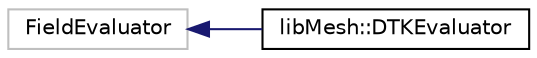 digraph "类继承关系图"
{
 // INTERACTIVE_SVG=YES
  edge [fontname="Helvetica",fontsize="10",labelfontname="Helvetica",labelfontsize="10"];
  node [fontname="Helvetica",fontsize="10",shape=record];
  rankdir="LR";
  Node1 [label="FieldEvaluator",height=0.2,width=0.4,color="grey75", fillcolor="white", style="filled"];
  Node1 -> Node2 [dir="back",color="midnightblue",fontsize="10",style="solid",fontname="Helvetica"];
  Node2 [label="libMesh::DTKEvaluator",height=0.2,width=0.4,color="black", fillcolor="white", style="filled",URL="$classlibMesh_1_1DTKEvaluator.html",tooltip="Implements the evaluate() function to compute FE solution values at points requested by DTK..."];
}
